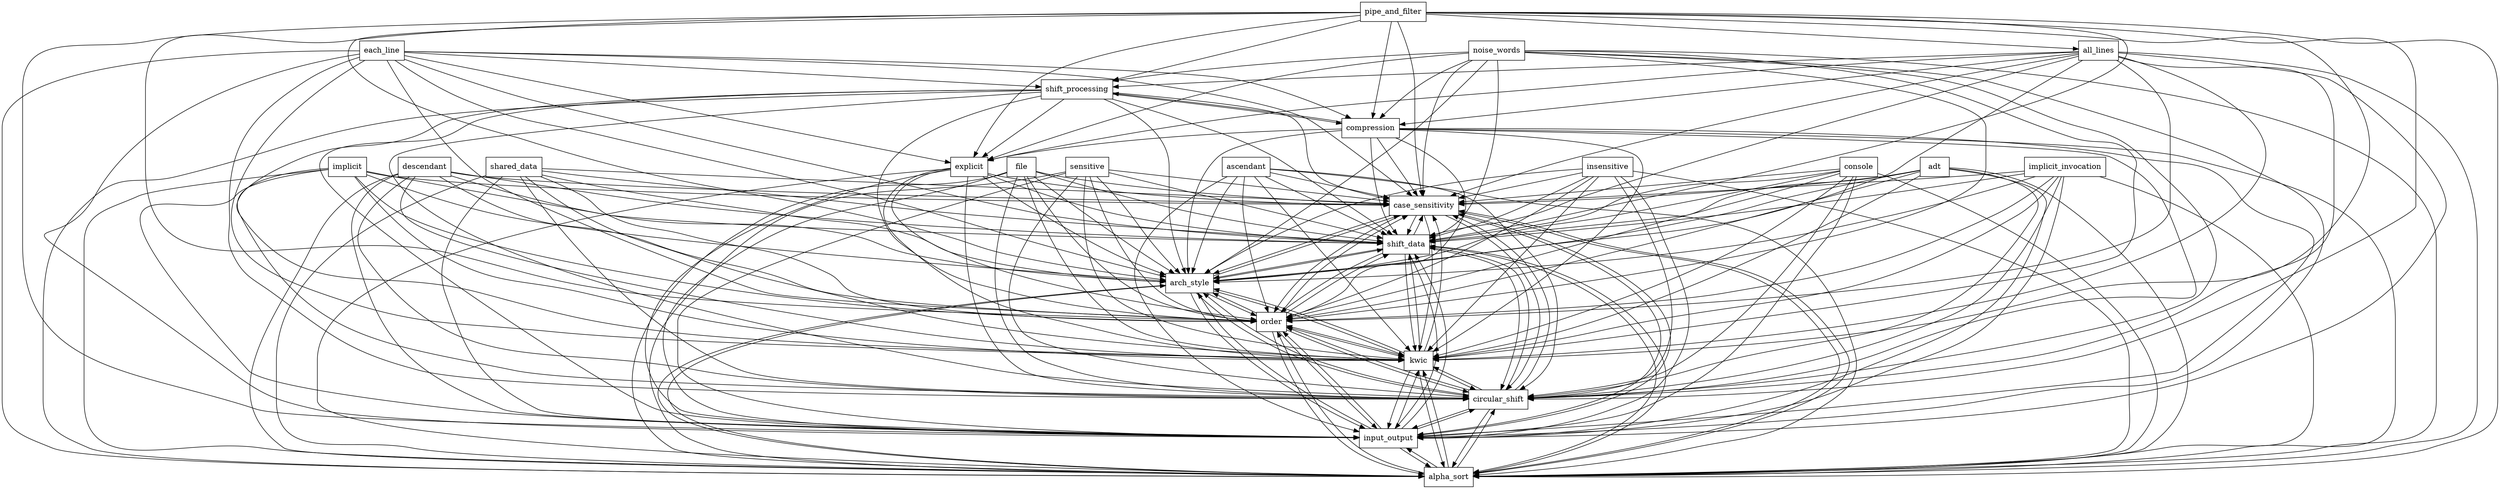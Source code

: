digraph{
graph [rankdir=TB];
node [shape=box];
edge [arrowhead=normal];
0[label="case_sensitivity",]
1[label="each_line",]
2[label="ascendant",]
3[label="shift_processing",]
4[label="shift_data",]
5[label="descendant",]
6[label="alpha_sort",]
7[label="input_output",]
8[label="implicit",]
9[label="implicit_invocation",]
10[label="pipe_and_filter",]
11[label="all_lines",]
12[label="circular_shift",]
13[label="insensitive",]
14[label="kwic",]
15[label="console",]
16[label="shared_data",]
17[label="order",]
18[label="explicit",]
19[label="file",]
20[label="noise_words",]
21[label="compression",]
22[label="adt",]
23[label="arch_style",]
24[label="sensitive",]
0->4[label="",]
0->6[label="",]
0->7[label="",]
0->12[label="",]
0->14[label="",]
0->17[label="",]
0->23[label="",]
1->0[label="",]
1->3[label="",]
1->4[label="",]
1->6[label="",]
1->7[label="",]
1->12[label="",]
1->14[label="",]
1->17[label="",]
1->18[label="",]
1->21[label="",]
1->23[label="",]
2->0[label="",]
2->4[label="",]
2->6[label="",]
2->7[label="",]
2->12[label="",]
2->14[label="",]
2->17[label="",]
2->23[label="",]
3->0[label="",]
3->4[label="",]
3->6[label="",]
3->7[label="",]
3->12[label="",]
3->14[label="",]
3->17[label="",]
3->18[label="",]
3->21[label="",]
3->23[label="",]
4->0[label="",]
4->6[label="",]
4->7[label="",]
4->12[label="",]
4->14[label="",]
4->17[label="",]
4->23[label="",]
5->0[label="",]
5->4[label="",]
5->6[label="",]
5->7[label="",]
5->12[label="",]
5->14[label="",]
5->17[label="",]
5->23[label="",]
6->0[label="",]
6->4[label="",]
6->7[label="",]
6->12[label="",]
6->14[label="",]
6->17[label="",]
6->23[label="",]
7->0[label="",]
7->4[label="",]
7->6[label="",]
7->12[label="",]
7->14[label="",]
7->17[label="",]
7->23[label="",]
8->0[label="",]
8->4[label="",]
8->6[label="",]
8->7[label="",]
8->12[label="",]
8->14[label="",]
8->17[label="",]
8->23[label="",]
9->0[label="",]
9->4[label="",]
9->6[label="",]
9->7[label="",]
9->12[label="",]
9->14[label="",]
9->17[label="",]
9->23[label="",]
10->0[label="",]
10->3[label="",]
10->4[label="",]
10->6[label="",]
10->7[label="",]
10->11[label="",]
10->12[label="",]
10->14[label="",]
10->17[label="",]
10->18[label="",]
10->21[label="",]
10->23[label="",]
11->0[label="",]
11->3[label="",]
11->4[label="",]
11->6[label="",]
11->7[label="",]
11->12[label="",]
11->14[label="",]
11->17[label="",]
11->18[label="",]
11->21[label="",]
11->23[label="",]
12->0[label="",]
12->4[label="",]
12->6[label="",]
12->7[label="",]
12->14[label="",]
12->17[label="",]
12->23[label="",]
13->0[label="",]
13->4[label="",]
13->6[label="",]
13->7[label="",]
13->12[label="",]
13->14[label="",]
13->17[label="",]
13->23[label="",]
14->0[label="",]
14->4[label="",]
14->6[label="",]
14->7[label="",]
14->12[label="",]
14->17[label="",]
14->23[label="",]
15->0[label="",]
15->4[label="",]
15->6[label="",]
15->7[label="",]
15->12[label="",]
15->14[label="",]
15->17[label="",]
15->23[label="",]
16->0[label="",]
16->4[label="",]
16->6[label="",]
16->7[label="",]
16->12[label="",]
16->14[label="",]
16->17[label="",]
16->23[label="",]
17->0[label="",]
17->4[label="",]
17->6[label="",]
17->7[label="",]
17->12[label="",]
17->14[label="",]
17->23[label="",]
18->0[label="",]
18->4[label="",]
18->6[label="",]
18->7[label="",]
18->12[label="",]
18->14[label="",]
18->17[label="",]
18->23[label="",]
19->0[label="",]
19->4[label="",]
19->6[label="",]
19->7[label="",]
19->12[label="",]
19->14[label="",]
19->17[label="",]
19->23[label="",]
20->0[label="",]
20->3[label="",]
20->4[label="",]
20->6[label="",]
20->7[label="",]
20->12[label="",]
20->14[label="",]
20->17[label="",]
20->18[label="",]
20->21[label="",]
20->23[label="",]
21->0[label="",]
21->3[label="",]
21->4[label="",]
21->6[label="",]
21->7[label="",]
21->12[label="",]
21->14[label="",]
21->17[label="",]
21->18[label="",]
21->23[label="",]
22->0[label="",]
22->4[label="",]
22->6[label="",]
22->7[label="",]
22->12[label="",]
22->14[label="",]
22->17[label="",]
22->23[label="",]
23->0[label="",]
23->4[label="",]
23->6[label="",]
23->7[label="",]
23->12[label="",]
23->14[label="",]
23->17[label="",]
24->0[label="",]
24->4[label="",]
24->6[label="",]
24->7[label="",]
24->12[label="",]
24->14[label="",]
24->17[label="",]
24->23[label="",]
}
